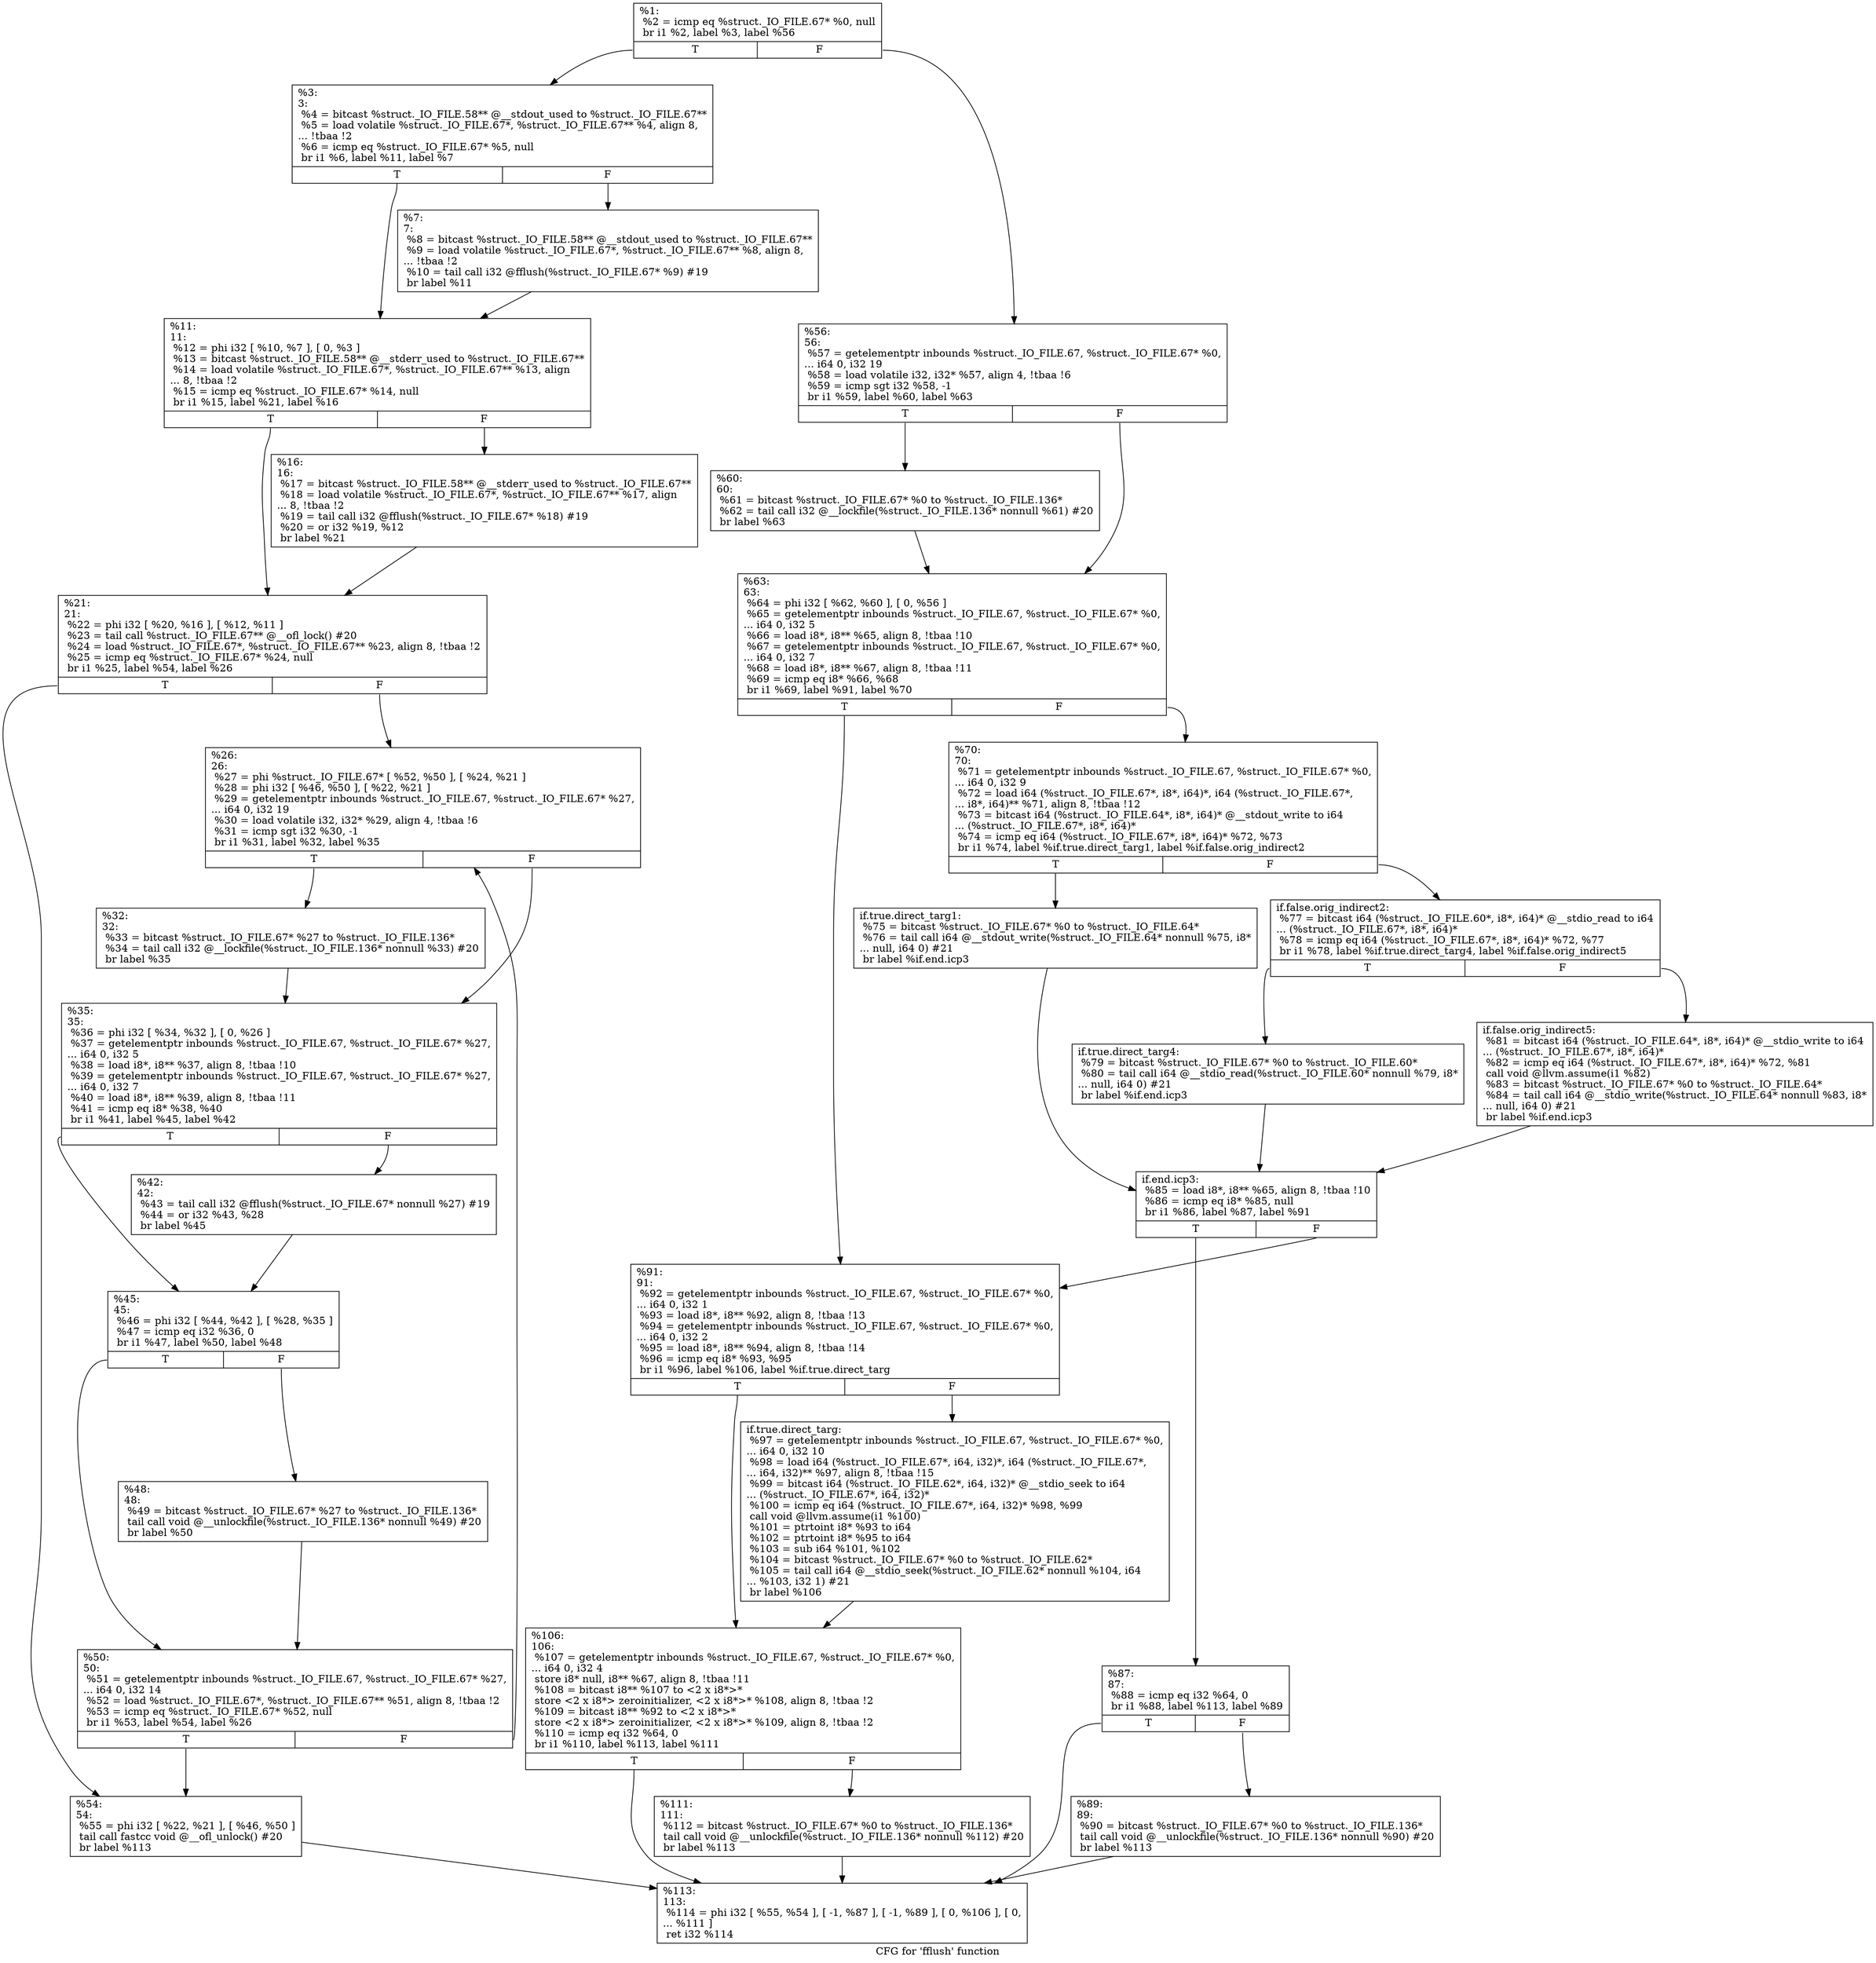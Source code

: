 digraph "CFG for 'fflush' function" {
	label="CFG for 'fflush' function";

	Node0x1f16b50 [shape=record,label="{%1:\l  %2 = icmp eq %struct._IO_FILE.67* %0, null\l  br i1 %2, label %3, label %56\l|{<s0>T|<s1>F}}"];
	Node0x1f16b50:s0 -> Node0x1f16ca0;
	Node0x1f16b50:s1 -> Node0x1f170b0;
	Node0x1f16ca0 [shape=record,label="{%3:\l3:                                                \l  %4 = bitcast %struct._IO_FILE.58** @__stdout_used to %struct._IO_FILE.67**\l  %5 = load volatile %struct._IO_FILE.67*, %struct._IO_FILE.67** %4, align 8,\l... !tbaa !2\l  %6 = icmp eq %struct._IO_FILE.67* %5, null\l  br i1 %6, label %11, label %7\l|{<s0>T|<s1>F}}"];
	Node0x1f16ca0:s0 -> Node0x1f16d40;
	Node0x1f16ca0:s1 -> Node0x1f16cf0;
	Node0x1f16cf0 [shape=record,label="{%7:\l7:                                                \l  %8 = bitcast %struct._IO_FILE.58** @__stdout_used to %struct._IO_FILE.67**\l  %9 = load volatile %struct._IO_FILE.67*, %struct._IO_FILE.67** %8, align 8,\l... !tbaa !2\l  %10 = tail call i32 @fflush(%struct._IO_FILE.67* %9) #19\l  br label %11\l}"];
	Node0x1f16cf0 -> Node0x1f16d40;
	Node0x1f16d40 [shape=record,label="{%11:\l11:                                               \l  %12 = phi i32 [ %10, %7 ], [ 0, %3 ]\l  %13 = bitcast %struct._IO_FILE.58** @__stderr_used to %struct._IO_FILE.67**\l  %14 = load volatile %struct._IO_FILE.67*, %struct._IO_FILE.67** %13, align\l... 8, !tbaa !2\l  %15 = icmp eq %struct._IO_FILE.67* %14, null\l  br i1 %15, label %21, label %16\l|{<s0>T|<s1>F}}"];
	Node0x1f16d40:s0 -> Node0x1f16de0;
	Node0x1f16d40:s1 -> Node0x1f16d90;
	Node0x1f16d90 [shape=record,label="{%16:\l16:                                               \l  %17 = bitcast %struct._IO_FILE.58** @__stderr_used to %struct._IO_FILE.67**\l  %18 = load volatile %struct._IO_FILE.67*, %struct._IO_FILE.67** %17, align\l... 8, !tbaa !2\l  %19 = tail call i32 @fflush(%struct._IO_FILE.67* %18) #19\l  %20 = or i32 %19, %12\l  br label %21\l}"];
	Node0x1f16d90 -> Node0x1f16de0;
	Node0x1f16de0 [shape=record,label="{%21:\l21:                                               \l  %22 = phi i32 [ %20, %16 ], [ %12, %11 ]\l  %23 = tail call %struct._IO_FILE.67** @__ofl_lock() #20\l  %24 = load %struct._IO_FILE.67*, %struct._IO_FILE.67** %23, align 8, !tbaa !2\l  %25 = icmp eq %struct._IO_FILE.67* %24, null\l  br i1 %25, label %54, label %26\l|{<s0>T|<s1>F}}"];
	Node0x1f16de0:s0 -> Node0x1f17060;
	Node0x1f16de0:s1 -> Node0x1f16e30;
	Node0x1f16e30 [shape=record,label="{%26:\l26:                                               \l  %27 = phi %struct._IO_FILE.67* [ %52, %50 ], [ %24, %21 ]\l  %28 = phi i32 [ %46, %50 ], [ %22, %21 ]\l  %29 = getelementptr inbounds %struct._IO_FILE.67, %struct._IO_FILE.67* %27,\l... i64 0, i32 19\l  %30 = load volatile i32, i32* %29, align 4, !tbaa !6\l  %31 = icmp sgt i32 %30, -1\l  br i1 %31, label %32, label %35\l|{<s0>T|<s1>F}}"];
	Node0x1f16e30:s0 -> Node0x1f16e80;
	Node0x1f16e30:s1 -> Node0x1f16ed0;
	Node0x1f16e80 [shape=record,label="{%32:\l32:                                               \l  %33 = bitcast %struct._IO_FILE.67* %27 to %struct._IO_FILE.136*\l  %34 = tail call i32 @__lockfile(%struct._IO_FILE.136* nonnull %33) #20\l  br label %35\l}"];
	Node0x1f16e80 -> Node0x1f16ed0;
	Node0x1f16ed0 [shape=record,label="{%35:\l35:                                               \l  %36 = phi i32 [ %34, %32 ], [ 0, %26 ]\l  %37 = getelementptr inbounds %struct._IO_FILE.67, %struct._IO_FILE.67* %27,\l... i64 0, i32 5\l  %38 = load i8*, i8** %37, align 8, !tbaa !10\l  %39 = getelementptr inbounds %struct._IO_FILE.67, %struct._IO_FILE.67* %27,\l... i64 0, i32 7\l  %40 = load i8*, i8** %39, align 8, !tbaa !11\l  %41 = icmp eq i8* %38, %40\l  br i1 %41, label %45, label %42\l|{<s0>T|<s1>F}}"];
	Node0x1f16ed0:s0 -> Node0x1f16f70;
	Node0x1f16ed0:s1 -> Node0x1f16f20;
	Node0x1f16f20 [shape=record,label="{%42:\l42:                                               \l  %43 = tail call i32 @fflush(%struct._IO_FILE.67* nonnull %27) #19\l  %44 = or i32 %43, %28\l  br label %45\l}"];
	Node0x1f16f20 -> Node0x1f16f70;
	Node0x1f16f70 [shape=record,label="{%45:\l45:                                               \l  %46 = phi i32 [ %44, %42 ], [ %28, %35 ]\l  %47 = icmp eq i32 %36, 0\l  br i1 %47, label %50, label %48\l|{<s0>T|<s1>F}}"];
	Node0x1f16f70:s0 -> Node0x1f17010;
	Node0x1f16f70:s1 -> Node0x1f16fc0;
	Node0x1f16fc0 [shape=record,label="{%48:\l48:                                               \l  %49 = bitcast %struct._IO_FILE.67* %27 to %struct._IO_FILE.136*\l  tail call void @__unlockfile(%struct._IO_FILE.136* nonnull %49) #20\l  br label %50\l}"];
	Node0x1f16fc0 -> Node0x1f17010;
	Node0x1f17010 [shape=record,label="{%50:\l50:                                               \l  %51 = getelementptr inbounds %struct._IO_FILE.67, %struct._IO_FILE.67* %27,\l... i64 0, i32 14\l  %52 = load %struct._IO_FILE.67*, %struct._IO_FILE.67** %51, align 8, !tbaa !2\l  %53 = icmp eq %struct._IO_FILE.67* %52, null\l  br i1 %53, label %54, label %26\l|{<s0>T|<s1>F}}"];
	Node0x1f17010:s0 -> Node0x1f17060;
	Node0x1f17010:s1 -> Node0x1f16e30;
	Node0x1f17060 [shape=record,label="{%54:\l54:                                               \l  %55 = phi i32 [ %22, %21 ], [ %46, %50 ]\l  tail call fastcc void @__ofl_unlock() #20\l  br label %113\l}"];
	Node0x1f17060 -> Node0x1f17560;
	Node0x1f170b0 [shape=record,label="{%56:\l56:                                               \l  %57 = getelementptr inbounds %struct._IO_FILE.67, %struct._IO_FILE.67* %0,\l... i64 0, i32 19\l  %58 = load volatile i32, i32* %57, align 4, !tbaa !6\l  %59 = icmp sgt i32 %58, -1\l  br i1 %59, label %60, label %63\l|{<s0>T|<s1>F}}"];
	Node0x1f170b0:s0 -> Node0x1f17100;
	Node0x1f170b0:s1 -> Node0x1f17150;
	Node0x1f17100 [shape=record,label="{%60:\l60:                                               \l  %61 = bitcast %struct._IO_FILE.67* %0 to %struct._IO_FILE.136*\l  %62 = tail call i32 @__lockfile(%struct._IO_FILE.136* nonnull %61) #20\l  br label %63\l}"];
	Node0x1f17100 -> Node0x1f17150;
	Node0x1f17150 [shape=record,label="{%63:\l63:                                               \l  %64 = phi i32 [ %62, %60 ], [ 0, %56 ]\l  %65 = getelementptr inbounds %struct._IO_FILE.67, %struct._IO_FILE.67* %0,\l... i64 0, i32 5\l  %66 = load i8*, i8** %65, align 8, !tbaa !10\l  %67 = getelementptr inbounds %struct._IO_FILE.67, %struct._IO_FILE.67* %0,\l... i64 0, i32 7\l  %68 = load i8*, i8** %67, align 8, !tbaa !11\l  %69 = icmp eq i8* %66, %68\l  br i1 %69, label %91, label %70\l|{<s0>T|<s1>F}}"];
	Node0x1f17150:s0 -> Node0x1f17420;
	Node0x1f17150:s1 -> Node0x1f171a0;
	Node0x1f171a0 [shape=record,label="{%70:\l70:                                               \l  %71 = getelementptr inbounds %struct._IO_FILE.67, %struct._IO_FILE.67* %0,\l... i64 0, i32 9\l  %72 = load i64 (%struct._IO_FILE.67*, i8*, i64)*, i64 (%struct._IO_FILE.67*,\l... i8*, i64)** %71, align 8, !tbaa !12\l  %73 = bitcast i64 (%struct._IO_FILE.64*, i8*, i64)* @__stdout_write to i64\l... (%struct._IO_FILE.67*, i8*, i64)*\l  %74 = icmp eq i64 (%struct._IO_FILE.67*, i8*, i64)* %72, %73\l  br i1 %74, label %if.true.direct_targ1, label %if.false.orig_indirect2\l|{<s0>T|<s1>F}}"];
	Node0x1f171a0:s0 -> Node0x1f171f0;
	Node0x1f171a0:s1 -> Node0x1f17240;
	Node0x1f171f0 [shape=record,label="{if.true.direct_targ1:                             \l  %75 = bitcast %struct._IO_FILE.67* %0 to %struct._IO_FILE.64*\l  %76 = tail call i64 @__stdout_write(%struct._IO_FILE.64* nonnull %75, i8*\l... null, i64 0) #21\l  br label %if.end.icp3\l}"];
	Node0x1f171f0 -> Node0x1f17330;
	Node0x1f17240 [shape=record,label="{if.false.orig_indirect2:                          \l  %77 = bitcast i64 (%struct._IO_FILE.60*, i8*, i64)* @__stdio_read to i64\l... (%struct._IO_FILE.67*, i8*, i64)*\l  %78 = icmp eq i64 (%struct._IO_FILE.67*, i8*, i64)* %72, %77\l  br i1 %78, label %if.true.direct_targ4, label %if.false.orig_indirect5\l|{<s0>T|<s1>F}}"];
	Node0x1f17240:s0 -> Node0x1f17290;
	Node0x1f17240:s1 -> Node0x1f172e0;
	Node0x1f17290 [shape=record,label="{if.true.direct_targ4:                             \l  %79 = bitcast %struct._IO_FILE.67* %0 to %struct._IO_FILE.60*\l  %80 = tail call i64 @__stdio_read(%struct._IO_FILE.60* nonnull %79, i8*\l... null, i64 0) #21\l  br label %if.end.icp3\l}"];
	Node0x1f17290 -> Node0x1f17330;
	Node0x1f172e0 [shape=record,label="{if.false.orig_indirect5:                          \l  %81 = bitcast i64 (%struct._IO_FILE.64*, i8*, i64)* @__stdio_write to i64\l... (%struct._IO_FILE.67*, i8*, i64)*\l  %82 = icmp eq i64 (%struct._IO_FILE.67*, i8*, i64)* %72, %81\l  call void @llvm.assume(i1 %82)\l  %83 = bitcast %struct._IO_FILE.67* %0 to %struct._IO_FILE.64*\l  %84 = tail call i64 @__stdio_write(%struct._IO_FILE.64* nonnull %83, i8*\l... null, i64 0) #21\l  br label %if.end.icp3\l}"];
	Node0x1f172e0 -> Node0x1f17330;
	Node0x1f17330 [shape=record,label="{if.end.icp3:                                      \l  %85 = load i8*, i8** %65, align 8, !tbaa !10\l  %86 = icmp eq i8* %85, null\l  br i1 %86, label %87, label %91\l|{<s0>T|<s1>F}}"];
	Node0x1f17330:s0 -> Node0x1f17380;
	Node0x1f17330:s1 -> Node0x1f17420;
	Node0x1f17380 [shape=record,label="{%87:\l87:                                               \l  %88 = icmp eq i32 %64, 0\l  br i1 %88, label %113, label %89\l|{<s0>T|<s1>F}}"];
	Node0x1f17380:s0 -> Node0x1f17560;
	Node0x1f17380:s1 -> Node0x1f173d0;
	Node0x1f173d0 [shape=record,label="{%89:\l89:                                               \l  %90 = bitcast %struct._IO_FILE.67* %0 to %struct._IO_FILE.136*\l  tail call void @__unlockfile(%struct._IO_FILE.136* nonnull %90) #20\l  br label %113\l}"];
	Node0x1f173d0 -> Node0x1f17560;
	Node0x1f17420 [shape=record,label="{%91:\l91:                                               \l  %92 = getelementptr inbounds %struct._IO_FILE.67, %struct._IO_FILE.67* %0,\l... i64 0, i32 1\l  %93 = load i8*, i8** %92, align 8, !tbaa !13\l  %94 = getelementptr inbounds %struct._IO_FILE.67, %struct._IO_FILE.67* %0,\l... i64 0, i32 2\l  %95 = load i8*, i8** %94, align 8, !tbaa !14\l  %96 = icmp eq i8* %93, %95\l  br i1 %96, label %106, label %if.true.direct_targ\l|{<s0>T|<s1>F}}"];
	Node0x1f17420:s0 -> Node0x1f174c0;
	Node0x1f17420:s1 -> Node0x1f17470;
	Node0x1f17470 [shape=record,label="{if.true.direct_targ:                              \l  %97 = getelementptr inbounds %struct._IO_FILE.67, %struct._IO_FILE.67* %0,\l... i64 0, i32 10\l  %98 = load i64 (%struct._IO_FILE.67*, i64, i32)*, i64 (%struct._IO_FILE.67*,\l... i64, i32)** %97, align 8, !tbaa !15\l  %99 = bitcast i64 (%struct._IO_FILE.62*, i64, i32)* @__stdio_seek to i64\l... (%struct._IO_FILE.67*, i64, i32)*\l  %100 = icmp eq i64 (%struct._IO_FILE.67*, i64, i32)* %98, %99\l  call void @llvm.assume(i1 %100)\l  %101 = ptrtoint i8* %93 to i64\l  %102 = ptrtoint i8* %95 to i64\l  %103 = sub i64 %101, %102\l  %104 = bitcast %struct._IO_FILE.67* %0 to %struct._IO_FILE.62*\l  %105 = tail call i64 @__stdio_seek(%struct._IO_FILE.62* nonnull %104, i64\l... %103, i32 1) #21\l  br label %106\l}"];
	Node0x1f17470 -> Node0x1f174c0;
	Node0x1f174c0 [shape=record,label="{%106:\l106:                                              \l  %107 = getelementptr inbounds %struct._IO_FILE.67, %struct._IO_FILE.67* %0,\l... i64 0, i32 4\l  store i8* null, i8** %67, align 8, !tbaa !11\l  %108 = bitcast i8** %107 to \<2 x i8*\>*\l  store \<2 x i8*\> zeroinitializer, \<2 x i8*\>* %108, align 8, !tbaa !2\l  %109 = bitcast i8** %92 to \<2 x i8*\>*\l  store \<2 x i8*\> zeroinitializer, \<2 x i8*\>* %109, align 8, !tbaa !2\l  %110 = icmp eq i32 %64, 0\l  br i1 %110, label %113, label %111\l|{<s0>T|<s1>F}}"];
	Node0x1f174c0:s0 -> Node0x1f17560;
	Node0x1f174c0:s1 -> Node0x1f17510;
	Node0x1f17510 [shape=record,label="{%111:\l111:                                              \l  %112 = bitcast %struct._IO_FILE.67* %0 to %struct._IO_FILE.136*\l  tail call void @__unlockfile(%struct._IO_FILE.136* nonnull %112) #20\l  br label %113\l}"];
	Node0x1f17510 -> Node0x1f17560;
	Node0x1f17560 [shape=record,label="{%113:\l113:                                              \l  %114 = phi i32 [ %55, %54 ], [ -1, %87 ], [ -1, %89 ], [ 0, %106 ], [ 0,\l... %111 ]\l  ret i32 %114\l}"];
}
